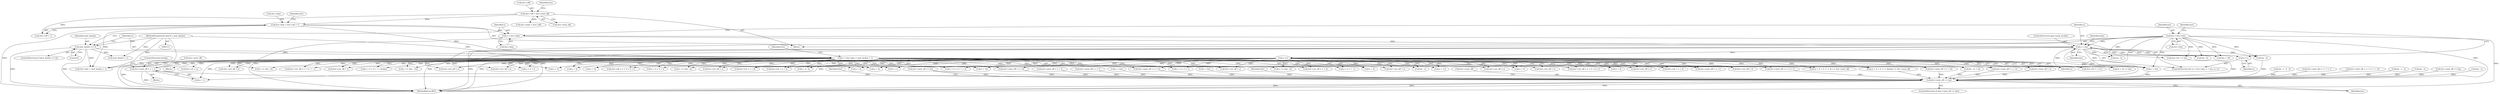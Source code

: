 digraph "0_mongo-c-driver_0d9a4d98bfdf4acd2c0138d4aaeb4e2e0934bd84@pointer" {
"1000622" [label="(Call,iter->next_off = o + 1)"];
"1000225" [label="(Call,++o)"];
"1000209" [label="(Call,o < len)"];
"1000212" [label="(Call,o++)"];
"1000204" [label="(Call,o = iter->key)"];
"1000169" [label="(Call,iter->key = iter->off + 1)"];
"1000155" [label="(Call,iter->off = iter->next_off)"];
"1000150" [label="(Call,len = iter->len)"];
"1000230" [label="(Call,o = iter->key + next_keylen + 1)"];
"1000199" [label="(Call,next_keylen == 0)"];
"1000115" [label="(MethodParameterIn,uint32_t next_keylen)"];
"1001057" [label="(Call,iter->next_off >= len)"];
"1000881" [label="(Call,iter->next_off = o + l)"];
"1000173" [label="(Call,iter->off + 1)"];
"1000213" [label="(Identifier,o)"];
"1000169" [label="(Call,iter->key = iter->off + 1)"];
"1000159" [label="(Call,iter->next_off)"];
"1000716" [label="(Call,o >= (len - 4))"];
"1001065" [label="(Identifier,iter)"];
"1001026" [label="(Call,iter->next_off = o + 16)"];
"1000834" [label="(Call,iter->d2 = o + 4)"];
"1000150" [label="(Call,len = iter->len)"];
"1000156" [label="(Call,iter->off)"];
"1000704" [label="(Call,iter->next_off = o + 1)"];
"1001050" [label="(Call,iter->err_off = o)"];
"1000162" [label="(Call,iter->type = iter->off)"];
"1000819" [label="(Call,len < 19)"];
"1000871" [label="(Call,len - o)"];
"1000206" [label="(Call,iter->key)"];
"1000319" [label="(Call,o + 4)"];
"1000230" [label="(Call,o = iter->key + next_keylen + 1)"];
"1000940" [label="(Call,o + 4 + 4 + l + 4)"];
"1000212" [label="(Call,o++)"];
"1000157" [label="(Identifier,iter)"];
"1000953" [label="(Call,iter->err_off = o + 4)"];
"1000626" [label="(Call,o + 1)"];
"1000563" [label="(Call,iter->next_off = o + l)"];
"1000576" [label="(Call,o + 12)"];
"1000211" [label="(Identifier,len)"];
"1000317" [label="(Call,len - (o + 4))"];
"1001017" [label="(Call,iter->next_off = o + 4)"];
"1001003" [label="(Call,iter->err_off = o + 4 + 4 + l)"];
"1000199" [label="(Call,next_keylen == 0)"];
"1000676" [label="(Call,o < len)"];
"1000548" [label="(Call,l > len)"];
"1000323" [label="(Call,iter->err_off = o)"];
"1000280" [label="(Call,o + 4)"];
"1000226" [label="(Identifier,o)"];
"1000845" [label="(Call,o + 8)"];
"1000590" [label="(Call,iter->err_off = o)"];
"1000957" [label="(Call,o + 4)"];
"1000841" [label="(Call,iter->d3 = o + 8)"];
"1001030" [label="(Call,o + 16)"];
"1000221" [label="(Call,iter->d1 = ++o)"];
"1000285" [label="(Call,iter->err_off = o)"];
"1000210" [label="(Identifier,o)"];
"1000581" [label="(Block,)"];
"1000231" [label="(Identifier,o)"];
"1001071" [label="(Identifier,iter)"];
"1001058" [label="(Call,iter->next_off)"];
"1000520" [label="(Call,len - 4)"];
"1001038" [label="(Call,iter->next_off = o)"];
"1000265" [label="(Call,iter->next_off = o + 8)"];
"1000229" [label="(Block,)"];
"1000225" [label="(Call,++o)"];
"1000623" [label="(Call,iter->next_off)"];
"1000119" [label="(Block,)"];
"1000241" [label="(Identifier,iter)"];
"1000350" [label="(Call,iter->err_off = o)"];
"1000236" [label="(Call,next_keylen + 1)"];
"1000295" [label="(Call,o + 4)"];
"1000344" [label="(Call,iter->next_off >= len)"];
"1000232" [label="(Call,iter->key + next_keylen + 1)"];
"1001057" [label="(Call,iter->next_off >= len)"];
"1000269" [label="(Call,o + 8)"];
"1000151" [label="(Identifier,len)"];
"1000926" [label="(Call,o - 4 - 4)"];
"1000838" [label="(Call,o + 4)"];
"1000201" [label="(Literal,0)"];
"1000932" [label="(Call,iter->err_off = o)"];
"1001061" [label="(Identifier,len)"];
"1000376" [label="(Call,o + 4 + l - 1)"];
"1000822" [label="(Call,o >= (len - 14))"];
"1000333" [label="(Call,o + 4 + l)"];
"1000392" [label="(Call,len - 4)"];
"1000924" [label="(Call,len - o - 4 - 4)"];
"1000209" [label="(Call,o < len)"];
"1001007" [label="(Call,o + 4 + 4 + l)"];
"1001021" [label="(Call,o + 4)"];
"1000965" [label="(Call,o + 4 + 4 + l)"];
"1000390" [label="(Call,o >= (len - 4))"];
"1000372" [label="(Call,iter->err_off = o + 4 + l - 1)"];
"1001094" [label="(MethodReturn,RET)"];
"1000170" [label="(Call,iter->key)"];
"1000503" [label="(Call,iter->next_off = o + 5 + l)"];
"1000164" [label="(Identifier,iter)"];
"1000180" [label="(Identifier,iter)"];
"1000801" [label="(Call,iter->next_off = o + 4 + l + 12)"];
"1000758" [label="(Call,len - o - 4)"];
"1000205" [label="(Identifier,o)"];
"1001056" [label="(ControlStructure,if (iter->next_off >= len))"];
"1000875" [label="(Call,iter->err_off = o)"];
"1000204" [label="(Call,o = iter->key)"];
"1000990" [label="(Call,o + 4 + 4 + l + doclen)"];
"1000939" [label="(Call,(o + 4 + 4 + l + 4) >= iter->next_off)"];
"1000572" [label="(Call,iter->next_off = o + 12)"];
"1000718" [label="(Call,len - 4)"];
"1000203" [label="(ControlStructure,for (o = iter->key; o < len; o++))"];
"1000155" [label="(Call,iter->off = iter->next_off)"];
"1000641" [label="(Call,o < len)"];
"1000152" [label="(Call,iter->len)"];
"1000198" [label="(ControlStructure,if (next_keylen == 0))"];
"1000885" [label="(Call,o + l)"];
"1000115" [label="(MethodParameterIn,uint32_t next_keylen)"];
"1000239" [label="(Call,iter->d1 = o)"];
"1000584" [label="(Call,iter->d1 >= len)"];
"1000279" [label="(Call,(o + 4) >= len)"];
"1000329" [label="(Call,iter->next_off = o + 4 + l)"];
"1000616" [label="(Call,iter->err_off = o)"];
"1000961" [label="(Call,iter->d4 = o + 4 + 4 + l)"];
"1000989" [label="(Call,(o + 4 + 4 + l + doclen) != iter->next_off)"];
"1000828" [label="(Call,iter->err_off = o)"];
"1001063" [label="(Call,iter->err_off = o)"];
"1000200" [label="(Identifier,next_keylen)"];
"1000218" [label="(Identifier,data)"];
"1000435" [label="(Call,len - o)"];
"1000518" [label="(Call,o >= (len - 4))"];
"1000889" [label="(Call,iter->next_off >= len)"];
"1000553" [label="(Call,len - o)"];
"1000895" [label="(Call,iter->err_off = o)"];
"1000291" [label="(Call,iter->d2 = o + 4)"];
"1000622" [label="(Call,iter->next_off = o + 1)"];
"1000245" [label="(ControlStructure,goto mark_invalid;)"];
"1000629" [label="(ControlStructure,break;)"];
"1000622" -> "1000581"  [label="AST: "];
"1000622" -> "1000626"  [label="CFG: "];
"1000623" -> "1000622"  [label="AST: "];
"1000626" -> "1000622"  [label="AST: "];
"1000629" -> "1000622"  [label="CFG: "];
"1000622" -> "1001094"  [label="DDG: "];
"1000225" -> "1000622"  [label="DDG: "];
"1000230" -> "1000622"  [label="DDG: "];
"1000622" -> "1001057"  [label="DDG: "];
"1000225" -> "1000221"  [label="AST: "];
"1000225" -> "1000226"  [label="CFG: "];
"1000226" -> "1000225"  [label="AST: "];
"1000221" -> "1000225"  [label="CFG: "];
"1000225" -> "1000221"  [label="DDG: "];
"1000209" -> "1000225"  [label="DDG: "];
"1000225" -> "1000265"  [label="DDG: "];
"1000225" -> "1000269"  [label="DDG: "];
"1000225" -> "1000279"  [label="DDG: "];
"1000225" -> "1000280"  [label="DDG: "];
"1000225" -> "1000285"  [label="DDG: "];
"1000225" -> "1000291"  [label="DDG: "];
"1000225" -> "1000295"  [label="DDG: "];
"1000225" -> "1000317"  [label="DDG: "];
"1000225" -> "1000319"  [label="DDG: "];
"1000225" -> "1000323"  [label="DDG: "];
"1000225" -> "1000329"  [label="DDG: "];
"1000225" -> "1000333"  [label="DDG: "];
"1000225" -> "1000350"  [label="DDG: "];
"1000225" -> "1000372"  [label="DDG: "];
"1000225" -> "1000376"  [label="DDG: "];
"1000225" -> "1000390"  [label="DDG: "];
"1000225" -> "1000518"  [label="DDG: "];
"1000225" -> "1000572"  [label="DDG: "];
"1000225" -> "1000576"  [label="DDG: "];
"1000225" -> "1000590"  [label="DDG: "];
"1000225" -> "1000616"  [label="DDG: "];
"1000225" -> "1000626"  [label="DDG: "];
"1000225" -> "1000641"  [label="DDG: "];
"1000225" -> "1000716"  [label="DDG: "];
"1000225" -> "1000822"  [label="DDG: "];
"1000225" -> "1000828"  [label="DDG: "];
"1000225" -> "1000834"  [label="DDG: "];
"1000225" -> "1000838"  [label="DDG: "];
"1000225" -> "1000841"  [label="DDG: "];
"1000225" -> "1000845"  [label="DDG: "];
"1000225" -> "1000871"  [label="DDG: "];
"1000225" -> "1000875"  [label="DDG: "];
"1000225" -> "1000881"  [label="DDG: "];
"1000225" -> "1000885"  [label="DDG: "];
"1000225" -> "1000895"  [label="DDG: "];
"1000225" -> "1000926"  [label="DDG: "];
"1000225" -> "1000932"  [label="DDG: "];
"1000225" -> "1000939"  [label="DDG: "];
"1000225" -> "1000940"  [label="DDG: "];
"1000225" -> "1000953"  [label="DDG: "];
"1000225" -> "1000957"  [label="DDG: "];
"1000225" -> "1000961"  [label="DDG: "];
"1000225" -> "1000965"  [label="DDG: "];
"1000225" -> "1000989"  [label="DDG: "];
"1000225" -> "1000990"  [label="DDG: "];
"1000225" -> "1001003"  [label="DDG: "];
"1000225" -> "1001007"  [label="DDG: "];
"1000225" -> "1001017"  [label="DDG: "];
"1000225" -> "1001021"  [label="DDG: "];
"1000225" -> "1001026"  [label="DDG: "];
"1000225" -> "1001030"  [label="DDG: "];
"1000225" -> "1001038"  [label="DDG: "];
"1000225" -> "1001050"  [label="DDG: "];
"1000225" -> "1001063"  [label="DDG: "];
"1000209" -> "1000203"  [label="AST: "];
"1000209" -> "1000211"  [label="CFG: "];
"1000210" -> "1000209"  [label="AST: "];
"1000211" -> "1000209"  [label="AST: "];
"1000218" -> "1000209"  [label="CFG: "];
"1000245" -> "1000209"  [label="CFG: "];
"1000209" -> "1001094"  [label="DDG: "];
"1000209" -> "1001094"  [label="DDG: "];
"1000209" -> "1001094"  [label="DDG: "];
"1000212" -> "1000209"  [label="DDG: "];
"1000204" -> "1000209"  [label="DDG: "];
"1000150" -> "1000209"  [label="DDG: "];
"1000209" -> "1000212"  [label="DDG: "];
"1000209" -> "1000279"  [label="DDG: "];
"1000209" -> "1000392"  [label="DDG: "];
"1000209" -> "1000520"  [label="DDG: "];
"1000209" -> "1000584"  [label="DDG: "];
"1000209" -> "1000641"  [label="DDG: "];
"1000209" -> "1000718"  [label="DDG: "];
"1000209" -> "1000819"  [label="DDG: "];
"1000209" -> "1001057"  [label="DDG: "];
"1000212" -> "1000203"  [label="AST: "];
"1000212" -> "1000213"  [label="CFG: "];
"1000213" -> "1000212"  [label="AST: "];
"1000210" -> "1000212"  [label="CFG: "];
"1000204" -> "1000203"  [label="AST: "];
"1000204" -> "1000206"  [label="CFG: "];
"1000205" -> "1000204"  [label="AST: "];
"1000206" -> "1000204"  [label="AST: "];
"1000210" -> "1000204"  [label="CFG: "];
"1000204" -> "1001094"  [label="DDG: "];
"1000169" -> "1000204"  [label="DDG: "];
"1000169" -> "1000119"  [label="AST: "];
"1000169" -> "1000173"  [label="CFG: "];
"1000170" -> "1000169"  [label="AST: "];
"1000173" -> "1000169"  [label="AST: "];
"1000180" -> "1000169"  [label="CFG: "];
"1000169" -> "1001094"  [label="DDG: "];
"1000155" -> "1000169"  [label="DDG: "];
"1000169" -> "1000230"  [label="DDG: "];
"1000169" -> "1000232"  [label="DDG: "];
"1000155" -> "1000119"  [label="AST: "];
"1000155" -> "1000159"  [label="CFG: "];
"1000156" -> "1000155"  [label="AST: "];
"1000159" -> "1000155"  [label="AST: "];
"1000164" -> "1000155"  [label="CFG: "];
"1000155" -> "1000162"  [label="DDG: "];
"1000155" -> "1000173"  [label="DDG: "];
"1000150" -> "1000119"  [label="AST: "];
"1000150" -> "1000152"  [label="CFG: "];
"1000151" -> "1000150"  [label="AST: "];
"1000152" -> "1000150"  [label="AST: "];
"1000157" -> "1000150"  [label="CFG: "];
"1000150" -> "1001094"  [label="DDG: "];
"1000150" -> "1001094"  [label="DDG: "];
"1000150" -> "1000279"  [label="DDG: "];
"1000150" -> "1000392"  [label="DDG: "];
"1000150" -> "1000520"  [label="DDG: "];
"1000150" -> "1000584"  [label="DDG: "];
"1000150" -> "1000641"  [label="DDG: "];
"1000150" -> "1000718"  [label="DDG: "];
"1000150" -> "1000819"  [label="DDG: "];
"1000150" -> "1001057"  [label="DDG: "];
"1000230" -> "1000229"  [label="AST: "];
"1000230" -> "1000232"  [label="CFG: "];
"1000231" -> "1000230"  [label="AST: "];
"1000232" -> "1000230"  [label="AST: "];
"1000241" -> "1000230"  [label="CFG: "];
"1000230" -> "1001094"  [label="DDG: "];
"1000199" -> "1000230"  [label="DDG: "];
"1000115" -> "1000230"  [label="DDG: "];
"1000230" -> "1000239"  [label="DDG: "];
"1000230" -> "1000265"  [label="DDG: "];
"1000230" -> "1000269"  [label="DDG: "];
"1000230" -> "1000279"  [label="DDG: "];
"1000230" -> "1000280"  [label="DDG: "];
"1000230" -> "1000285"  [label="DDG: "];
"1000230" -> "1000291"  [label="DDG: "];
"1000230" -> "1000295"  [label="DDG: "];
"1000230" -> "1000317"  [label="DDG: "];
"1000230" -> "1000319"  [label="DDG: "];
"1000230" -> "1000323"  [label="DDG: "];
"1000230" -> "1000329"  [label="DDG: "];
"1000230" -> "1000333"  [label="DDG: "];
"1000230" -> "1000350"  [label="DDG: "];
"1000230" -> "1000372"  [label="DDG: "];
"1000230" -> "1000376"  [label="DDG: "];
"1000230" -> "1000390"  [label="DDG: "];
"1000230" -> "1000518"  [label="DDG: "];
"1000230" -> "1000572"  [label="DDG: "];
"1000230" -> "1000576"  [label="DDG: "];
"1000230" -> "1000590"  [label="DDG: "];
"1000230" -> "1000616"  [label="DDG: "];
"1000230" -> "1000626"  [label="DDG: "];
"1000230" -> "1000641"  [label="DDG: "];
"1000230" -> "1000716"  [label="DDG: "];
"1000230" -> "1000822"  [label="DDG: "];
"1000230" -> "1000828"  [label="DDG: "];
"1000230" -> "1000834"  [label="DDG: "];
"1000230" -> "1000838"  [label="DDG: "];
"1000230" -> "1000841"  [label="DDG: "];
"1000230" -> "1000845"  [label="DDG: "];
"1000230" -> "1000871"  [label="DDG: "];
"1000230" -> "1000875"  [label="DDG: "];
"1000230" -> "1000881"  [label="DDG: "];
"1000230" -> "1000885"  [label="DDG: "];
"1000230" -> "1000895"  [label="DDG: "];
"1000230" -> "1000926"  [label="DDG: "];
"1000230" -> "1000932"  [label="DDG: "];
"1000230" -> "1000939"  [label="DDG: "];
"1000230" -> "1000940"  [label="DDG: "];
"1000230" -> "1000953"  [label="DDG: "];
"1000230" -> "1000957"  [label="DDG: "];
"1000230" -> "1000961"  [label="DDG: "];
"1000230" -> "1000965"  [label="DDG: "];
"1000230" -> "1000989"  [label="DDG: "];
"1000230" -> "1000990"  [label="DDG: "];
"1000230" -> "1001003"  [label="DDG: "];
"1000230" -> "1001007"  [label="DDG: "];
"1000230" -> "1001017"  [label="DDG: "];
"1000230" -> "1001021"  [label="DDG: "];
"1000230" -> "1001026"  [label="DDG: "];
"1000230" -> "1001030"  [label="DDG: "];
"1000230" -> "1001038"  [label="DDG: "];
"1000230" -> "1001050"  [label="DDG: "];
"1000230" -> "1001063"  [label="DDG: "];
"1000199" -> "1000198"  [label="AST: "];
"1000199" -> "1000201"  [label="CFG: "];
"1000200" -> "1000199"  [label="AST: "];
"1000201" -> "1000199"  [label="AST: "];
"1000205" -> "1000199"  [label="CFG: "];
"1000231" -> "1000199"  [label="CFG: "];
"1000199" -> "1001094"  [label="DDG: "];
"1000199" -> "1001094"  [label="DDG: "];
"1000115" -> "1000199"  [label="DDG: "];
"1000199" -> "1000232"  [label="DDG: "];
"1000199" -> "1000236"  [label="DDG: "];
"1000115" -> "1000113"  [label="AST: "];
"1000115" -> "1001094"  [label="DDG: "];
"1000115" -> "1000232"  [label="DDG: "];
"1000115" -> "1000236"  [label="DDG: "];
"1001057" -> "1001056"  [label="AST: "];
"1001057" -> "1001061"  [label="CFG: "];
"1001058" -> "1001057"  [label="AST: "];
"1001061" -> "1001057"  [label="AST: "];
"1001065" -> "1001057"  [label="CFG: "];
"1001071" -> "1001057"  [label="CFG: "];
"1001057" -> "1001094"  [label="DDG: "];
"1001057" -> "1001094"  [label="DDG: "];
"1001057" -> "1001094"  [label="DDG: "];
"1001026" -> "1001057"  [label="DDG: "];
"1000989" -> "1001057"  [label="DDG: "];
"1000801" -> "1001057"  [label="DDG: "];
"1001017" -> "1001057"  [label="DDG: "];
"1000329" -> "1001057"  [label="DDG: "];
"1000563" -> "1001057"  [label="DDG: "];
"1000503" -> "1001057"  [label="DDG: "];
"1001038" -> "1001057"  [label="DDG: "];
"1000704" -> "1001057"  [label="DDG: "];
"1000265" -> "1001057"  [label="DDG: "];
"1000572" -> "1001057"  [label="DDG: "];
"1000344" -> "1001057"  [label="DDG: "];
"1000344" -> "1001057"  [label="DDG: "];
"1000676" -> "1001057"  [label="DDG: "];
"1000435" -> "1001057"  [label="DDG: "];
"1000889" -> "1001057"  [label="DDG: "];
"1000317" -> "1001057"  [label="DDG: "];
"1000553" -> "1001057"  [label="DDG: "];
"1000924" -> "1001057"  [label="DDG: "];
"1000584" -> "1001057"  [label="DDG: "];
"1000758" -> "1001057"  [label="DDG: "];
"1000718" -> "1001057"  [label="DDG: "];
"1000548" -> "1001057"  [label="DDG: "];
"1000641" -> "1001057"  [label="DDG: "];
}
